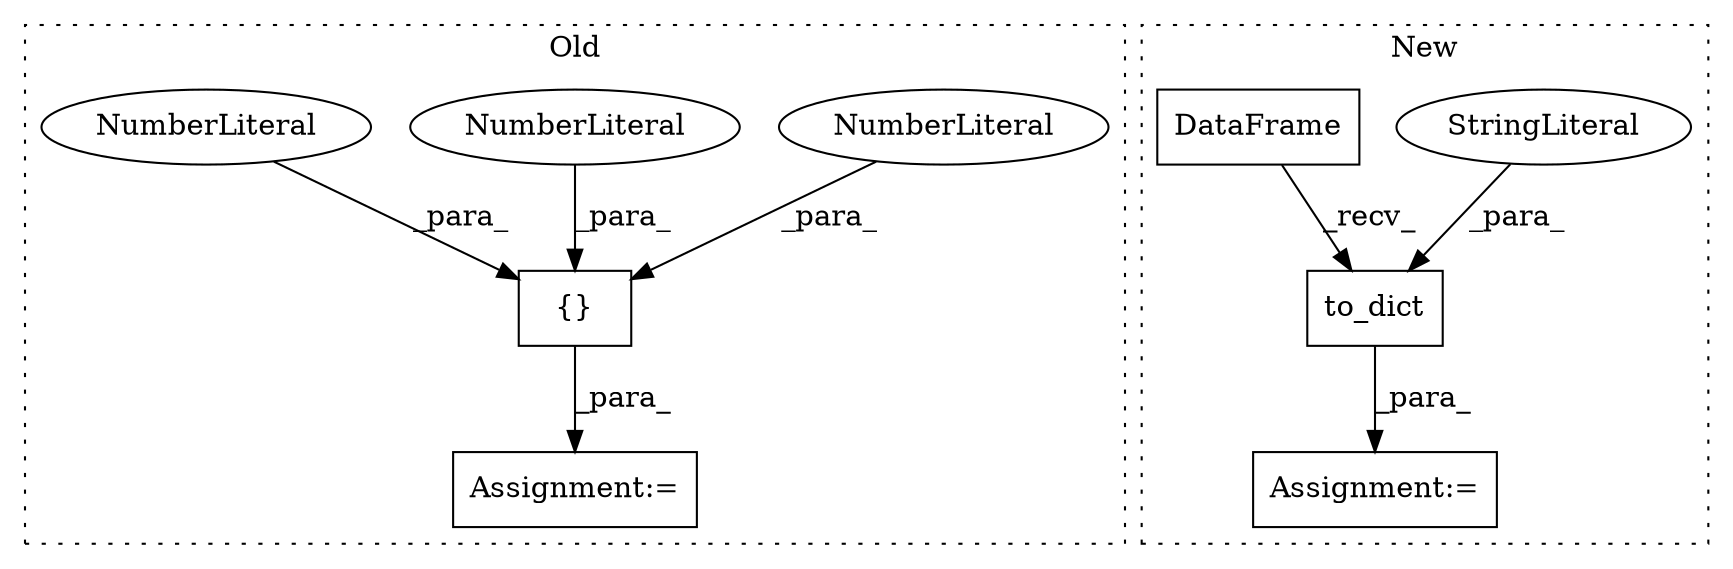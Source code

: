 digraph G {
subgraph cluster0 {
1 [label="{}" a="4" s="418,430" l="1,1" shape="box"];
4 [label="Assignment:=" a="7" s="406" l="1" shape="box"];
6 [label="NumberLiteral" a="34" s="427" l="3" shape="ellipse"];
7 [label="NumberLiteral" a="34" s="423" l="3" shape="ellipse"];
8 [label="NumberLiteral" a="34" s="419" l="3" shape="ellipse"];
label = "Old";
style="dotted";
}
subgraph cluster1 {
2 [label="to_dict" a="32" s="658,675" l="8,1" shape="box"];
3 [label="Assignment:=" a="7" s="643" l="1" shape="box"];
5 [label="StringLiteral" a="45" s="666" l="9" shape="ellipse"];
9 [label="DataFrame" a="32" s="593,618" l="10,1" shape="box"];
label = "New";
style="dotted";
}
1 -> 4 [label="_para_"];
2 -> 3 [label="_para_"];
5 -> 2 [label="_para_"];
6 -> 1 [label="_para_"];
7 -> 1 [label="_para_"];
8 -> 1 [label="_para_"];
9 -> 2 [label="_recv_"];
}